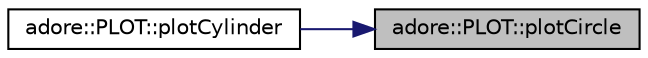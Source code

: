digraph "adore::PLOT::plotCircle"
{
 // LATEX_PDF_SIZE
  edge [fontname="Helvetica",fontsize="10",labelfontname="Helvetica",labelfontsize="10"];
  node [fontname="Helvetica",fontsize="10",shape=record];
  rankdir="RL";
  Node1 [label="adore::PLOT::plotCircle",height=0.2,width=0.4,color="black", fillcolor="grey75", style="filled", fontcolor="black",tooltip=" "];
  Node1 -> Node2 [dir="back",color="midnightblue",fontsize="10",style="solid",fontname="Helvetica"];
  Node2 [label="adore::PLOT::plotCylinder",height=0.2,width=0.4,color="black", fillcolor="white", style="filled",URL="$namespaceadore_1_1PLOT.html#ac06fa1894b3bf9900c638d5b21beac39",tooltip=" "];
}
